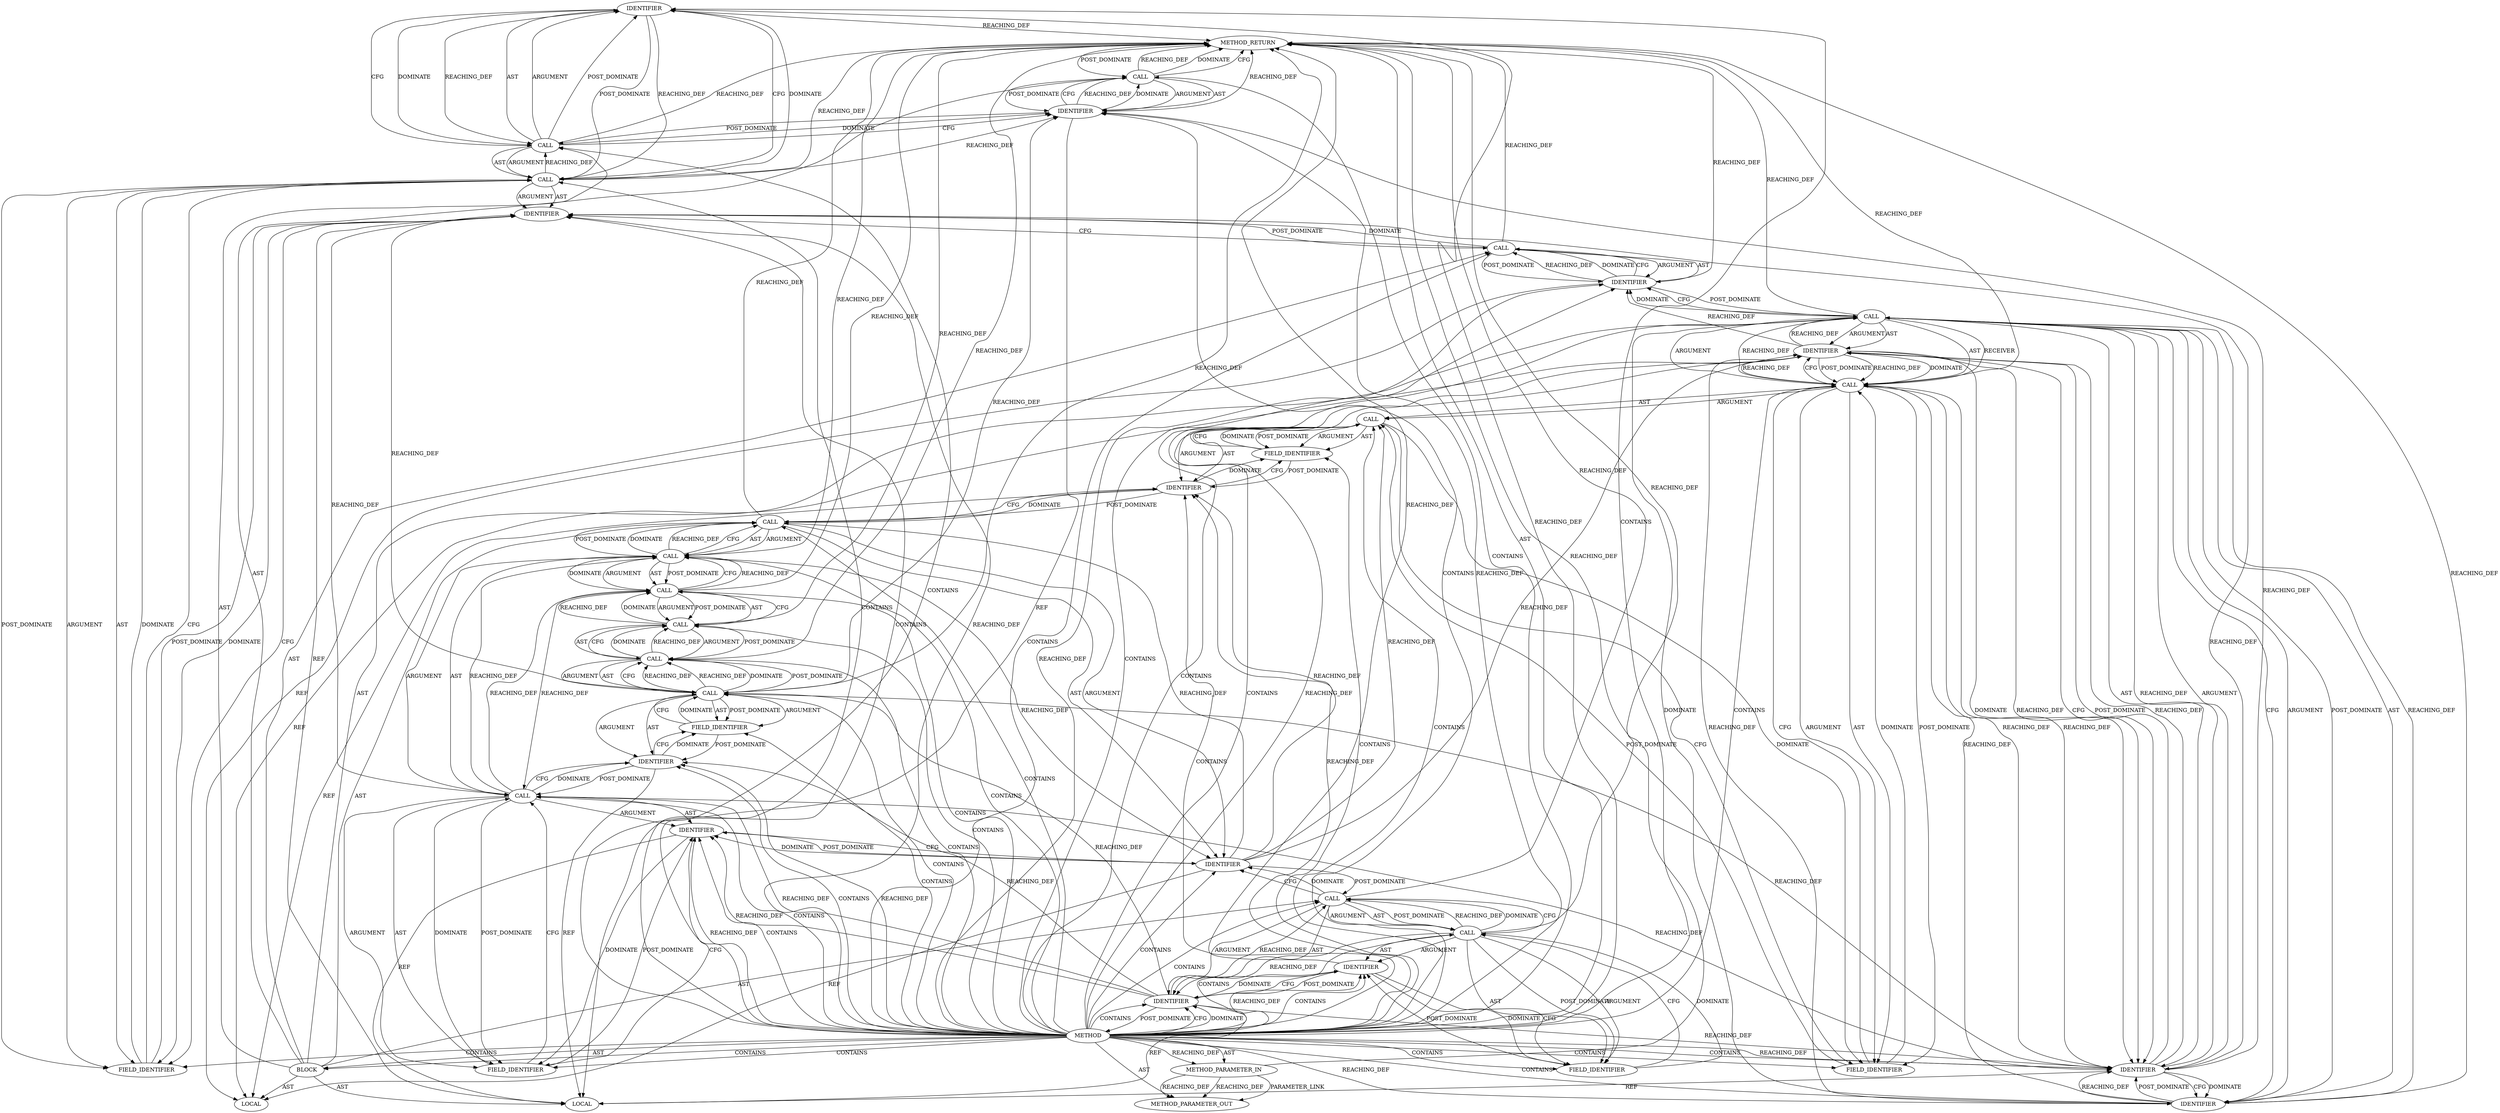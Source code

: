 digraph {
  1000 [label=IDENTIFIER ORDER=2 ARGUMENT_INDEX=2 CODE="NULL" COLUMN_NUMBER=16 LINE_NUMBER=83 TYPE_FULL_NAME="ANY" NAME="NULL"]
  964 [label=METHOD_PARAMETER_IN ORDER=1 CODE="struct work_struct *work" IS_VARIADIC=false COLUMN_NUMBER=36 LINE_NUMBER=68 TYPE_FULL_NAME="work_struct*" EVALUATION_STRATEGY="BY_VALUE" INDEX=1 NAME="work"]
  987 [label=CALL ORDER=1 ARGUMENT_INDEX=1 CODE="netdev->tlsdev_ops" COLUMN_NUMBER=2 METHOD_FULL_NAME="<operator>.indirectFieldAccess" LINE_NUMBER=81 TYPE_FULL_NAME="<empty>" DISPATCH_TYPE="STATIC_DISPATCH" SIGNATURE="" NAME="<operator>.indirectFieldAccess"]
  982 [label=CALL ORDER=1 ARGUMENT_INDEX=1 CODE="ctx->refcount" COLUMN_NUMBER=25 METHOD_FULL_NAME="<operator>.indirectFieldAccess" LINE_NUMBER=79 TYPE_FULL_NAME="<empty>" DISPATCH_TYPE="STATIC_DISPATCH" SIGNATURE="" NAME="<operator>.indirectFieldAccess"]
  975 [label=CALL ORDER=2 ARGUMENT_INDEX=2 CODE="rcu_dereference_protected(ctx->netdev,
					   !refcount_read(&ctx->refcount))" COLUMN_NUMBER=11 METHOD_FULL_NAME="rcu_dereference_protected" LINE_NUMBER=78 TYPE_FULL_NAME="<empty>" DISPATCH_TYPE="STATIC_DISPATCH" SIGNATURE="" NAME="rcu_dereference_protected"]
  21282 [label=METHOD_PARAMETER_OUT ORDER=1 CODE="struct work_struct *work" IS_VARIADIC=false COLUMN_NUMBER=36 LINE_NUMBER=68 TYPE_FULL_NAME="work_struct*" EVALUATION_STRATEGY="BY_VALUE" INDEX=1 NAME="work"]
  989 [label=FIELD_IDENTIFIER ORDER=2 ARGUMENT_INDEX=2 CODE="tlsdev_ops" COLUMN_NUMBER=2 LINE_NUMBER=81 CANONICAL_NAME="tlsdev_ops"]
  985 [label=CALL ORDER=5 ARGUMENT_INDEX=-1 CODE="netdev->tlsdev_ops->tls_dev_del(netdev, ctx, TLS_OFFLOAD_CTX_DIR_TX)" COLUMN_NUMBER=2 METHOD_FULL_NAME="tls_dev_del" LINE_NUMBER=81 TYPE_FULL_NAME="<empty>" DISPATCH_TYPE="STATIC_DISPATCH" SIGNATURE="" NAME="tls_dev_del"]
  966 [label=LOCAL ORDER=1 CODE="struct tls_context* ctx" COLUMN_NUMBER=21 LINE_NUMBER=72 TYPE_FULL_NAME="tls_context*" NAME="ctx"]
  979 [label=CALL ORDER=2 ARGUMENT_INDEX=2 CODE="!refcount_read(&ctx->refcount)" COLUMN_NUMBER=9 METHOD_FULL_NAME="<operator>.logicalNot" LINE_NUMBER=79 TYPE_FULL_NAME="<empty>" DISPATCH_TYPE="STATIC_DISPATCH" SIGNATURE="" NAME="<operator>.logicalNot"]
  978 [label=FIELD_IDENTIFIER ORDER=2 ARGUMENT_INDEX=2 CODE="netdev" COLUMN_NUMBER=37 LINE_NUMBER=78 CANONICAL_NAME="netdev"]
  991 [label=IDENTIFIER ORDER=2 ARGUMENT_INDEX=1 CODE="netdev" COLUMN_NUMBER=34 LINE_NUMBER=81 TYPE_FULL_NAME="net_device*" NAME="netdev"]
  1001 [label=CALL ORDER=8 ARGUMENT_INDEX=-1 CODE="tls_device_free_ctx(ctx)" COLUMN_NUMBER=2 METHOD_FULL_NAME="tls_device_free_ctx" LINE_NUMBER=84 TYPE_FULL_NAME="<empty>" DISPATCH_TYPE="STATIC_DISPATCH" SIGNATURE="" NAME="tls_device_free_ctx"]
  969 [label=CALL ORDER=2 ARGUMENT_INDEX=2 CODE="offload_ctx->ctx" COLUMN_NUMBER=28 METHOD_FULL_NAME="<operator>.indirectFieldAccess" LINE_NUMBER=72 TYPE_FULL_NAME="<empty>" DISPATCH_TYPE="STATIC_DISPATCH" SIGNATURE="" NAME="<operator>.indirectFieldAccess"]
  990 [label=FIELD_IDENTIFIER ORDER=2 ARGUMENT_INDEX=2 CODE="tls_dev_del" COLUMN_NUMBER=2 LINE_NUMBER=81 CANONICAL_NAME="tls_dev_del"]
  977 [label=IDENTIFIER ORDER=1 ARGUMENT_INDEX=1 CODE="ctx" COLUMN_NUMBER=37 LINE_NUMBER=78 TYPE_FULL_NAME="tls_context*" NAME="ctx"]
  1003 [label=METHOD_RETURN ORDER=3 CODE="RET" COLUMN_NUMBER=1 LINE_NUMBER=68 TYPE_FULL_NAME="void" EVALUATION_STRATEGY="BY_VALUE"]
  963 [label=METHOD COLUMN_NUMBER=1 LINE_NUMBER=68 COLUMN_NUMBER_END=1 IS_EXTERNAL=false SIGNATURE="void tls_device_tx_del_task (work_struct*)" NAME="tls_device_tx_del_task" AST_PARENT_TYPE="TYPE_DECL" AST_PARENT_FULL_NAME="tls_device.c:<global>" ORDER=8 CODE="static void tls_device_tx_del_task(struct work_struct *work)
{
	struct tls_offload_context_tx *offload_ctx =
		container_of(work, struct tls_offload_context_tx, destruct_work);
	struct tls_context *ctx = offload_ctx->ctx;
	struct net_device *netdev;

	/* Safe, because this is the destroy flow, refcount is 0, so
	 * tls_device_down can't store this field in parallel.
	 */
	netdev = rcu_dereference_protected(ctx->netdev,
					   !refcount_read(&ctx->refcount));

	netdev->tlsdev_ops->tls_dev_del(netdev, ctx, TLS_OFFLOAD_CTX_DIR_TX);
	dev_put(netdev);
	ctx->netdev = NULL;
	tls_device_free_ctx(ctx);
}" FULL_NAME="tls_device_tx_del_task" LINE_NUMBER_END=85 FILENAME="tls_device.c"]
  976 [label=CALL ORDER=1 ARGUMENT_INDEX=1 CODE="ctx->netdev" COLUMN_NUMBER=37 METHOD_FULL_NAME="<operator>.indirectFieldAccess" LINE_NUMBER=78 TYPE_FULL_NAME="<empty>" DISPATCH_TYPE="STATIC_DISPATCH" SIGNATURE="" NAME="<operator>.indirectFieldAccess"]
  986 [label=CALL ORDER=1 ARGUMENT_INDEX=0 CODE="netdev->tlsdev_ops->tls_dev_del" COLUMN_NUMBER=2 METHOD_FULL_NAME="<operator>.indirectFieldAccess" LINE_NUMBER=81 TYPE_FULL_NAME="<empty>" DISPATCH_TYPE="STATIC_DISPATCH" SIGNATURE="" NAME="<operator>.indirectFieldAccess"]
  997 [label=CALL ORDER=1 ARGUMENT_INDEX=1 CODE="ctx->netdev" COLUMN_NUMBER=2 METHOD_FULL_NAME="<operator>.indirectFieldAccess" LINE_NUMBER=83 TYPE_FULL_NAME="<empty>" DISPATCH_TYPE="STATIC_DISPATCH" SIGNATURE="" NAME="<operator>.indirectFieldAccess"]
  965 [label=BLOCK ORDER=2 ARGUMENT_INDEX=-1 CODE="{
	struct tls_offload_context_tx *offload_ctx =
		container_of(work, struct tls_offload_context_tx, destruct_work);
	struct tls_context *ctx = offload_ctx->ctx;
	struct net_device *netdev;

	/* Safe, because this is the destroy flow, refcount is 0, so
	 * tls_device_down can't store this field in parallel.
	 */
	netdev = rcu_dereference_protected(ctx->netdev,
					   !refcount_read(&ctx->refcount));

	netdev->tlsdev_ops->tls_dev_del(netdev, ctx, TLS_OFFLOAD_CTX_DIR_TX);
	dev_put(netdev);
	ctx->netdev = NULL;
	tls_device_free_ctx(ctx);
}" COLUMN_NUMBER=1 LINE_NUMBER=69 TYPE_FULL_NAME="void"]
  984 [label=FIELD_IDENTIFIER ORDER=2 ARGUMENT_INDEX=2 CODE="refcount" COLUMN_NUMBER=25 LINE_NUMBER=79 CANONICAL_NAME="refcount"]
  983 [label=IDENTIFIER ORDER=1 ARGUMENT_INDEX=1 CODE="ctx" COLUMN_NUMBER=25 LINE_NUMBER=79 TYPE_FULL_NAME="tls_context*" NAME="ctx"]
  981 [label=CALL ORDER=1 ARGUMENT_INDEX=1 CODE="&ctx->refcount" COLUMN_NUMBER=24 METHOD_FULL_NAME="<operator>.addressOf" LINE_NUMBER=79 TYPE_FULL_NAME="<empty>" DISPATCH_TYPE="STATIC_DISPATCH" SIGNATURE="" NAME="<operator>.addressOf"]
  980 [label=CALL ORDER=1 ARGUMENT_INDEX=1 CODE="refcount_read(&ctx->refcount)" COLUMN_NUMBER=10 METHOD_FULL_NAME="refcount_read" LINE_NUMBER=79 TYPE_FULL_NAME="<empty>" DISPATCH_TYPE="STATIC_DISPATCH" SIGNATURE="" NAME="refcount_read"]
  974 [label=IDENTIFIER ORDER=1 ARGUMENT_INDEX=1 CODE="netdev" COLUMN_NUMBER=2 LINE_NUMBER=78 TYPE_FULL_NAME="net_device*" NAME="netdev"]
  992 [label=IDENTIFIER ORDER=3 ARGUMENT_INDEX=2 CODE="ctx" COLUMN_NUMBER=42 LINE_NUMBER=81 TYPE_FULL_NAME="tls_context*" NAME="ctx"]
  993 [label=IDENTIFIER ORDER=4 ARGUMENT_INDEX=3 CODE="TLS_OFFLOAD_CTX_DIR_TX" COLUMN_NUMBER=47 LINE_NUMBER=81 TYPE_FULL_NAME="ANY" NAME="TLS_OFFLOAD_CTX_DIR_TX"]
  971 [label=FIELD_IDENTIFIER ORDER=2 ARGUMENT_INDEX=2 CODE="ctx" COLUMN_NUMBER=28 LINE_NUMBER=72 CANONICAL_NAME="ctx"]
  996 [label=CALL ORDER=7 ARGUMENT_INDEX=-1 CODE="ctx->netdev = NULL" COLUMN_NUMBER=2 METHOD_FULL_NAME="<operator>.assignment" LINE_NUMBER=83 TYPE_FULL_NAME="<empty>" DISPATCH_TYPE="STATIC_DISPATCH" SIGNATURE="" NAME="<operator>.assignment"]
  972 [label=LOCAL ORDER=3 CODE="struct net_device* netdev" COLUMN_NUMBER=20 LINE_NUMBER=73 TYPE_FULL_NAME="net_device*" NAME="netdev"]
  967 [label=CALL ORDER=2 ARGUMENT_INDEX=-1 CODE="*ctx = offload_ctx->ctx" COLUMN_NUMBER=21 METHOD_FULL_NAME="<operator>.assignment" LINE_NUMBER=72 TYPE_FULL_NAME="<empty>" DISPATCH_TYPE="STATIC_DISPATCH" SIGNATURE="" NAME="<operator>.assignment"]
  968 [label=IDENTIFIER ORDER=1 ARGUMENT_INDEX=1 CODE="ctx" COLUMN_NUMBER=22 LINE_NUMBER=72 TYPE_FULL_NAME="tls_context*" NAME="ctx"]
  970 [label=IDENTIFIER ORDER=1 ARGUMENT_INDEX=1 CODE="offload_ctx" COLUMN_NUMBER=28 LINE_NUMBER=72 TYPE_FULL_NAME="ANY" NAME="offload_ctx"]
  994 [label=CALL ORDER=6 ARGUMENT_INDEX=-1 CODE="dev_put(netdev)" COLUMN_NUMBER=2 METHOD_FULL_NAME="dev_put" LINE_NUMBER=82 TYPE_FULL_NAME="<empty>" DISPATCH_TYPE="STATIC_DISPATCH" SIGNATURE="" NAME="dev_put"]
  999 [label=FIELD_IDENTIFIER ORDER=2 ARGUMENT_INDEX=2 CODE="netdev" COLUMN_NUMBER=2 LINE_NUMBER=83 CANONICAL_NAME="netdev"]
  1002 [label=IDENTIFIER ORDER=1 ARGUMENT_INDEX=1 CODE="ctx" COLUMN_NUMBER=22 LINE_NUMBER=84 TYPE_FULL_NAME="tls_context*" NAME="ctx"]
  988 [label=IDENTIFIER ORDER=1 ARGUMENT_INDEX=1 CODE="netdev" COLUMN_NUMBER=2 LINE_NUMBER=81 TYPE_FULL_NAME="net_device*" NAME="netdev"]
  973 [label=CALL ORDER=4 ARGUMENT_INDEX=-1 CODE="netdev = rcu_dereference_protected(ctx->netdev,
					   !refcount_read(&ctx->refcount))" COLUMN_NUMBER=2 METHOD_FULL_NAME="<operator>.assignment" LINE_NUMBER=78 TYPE_FULL_NAME="<empty>" DISPATCH_TYPE="STATIC_DISPATCH" SIGNATURE="" NAME="<operator>.assignment"]
  998 [label=IDENTIFIER ORDER=1 ARGUMENT_INDEX=1 CODE="ctx" COLUMN_NUMBER=2 LINE_NUMBER=83 TYPE_FULL_NAME="tls_context*" NAME="ctx"]
  995 [label=IDENTIFIER ORDER=1 ARGUMENT_INDEX=1 CODE="netdev" COLUMN_NUMBER=10 LINE_NUMBER=82 TYPE_FULL_NAME="net_device*" NAME="netdev"]
  963 -> 997 [label=CONTAINS ]
  967 -> 974 [label=CFG ]
  975 -> 979 [label=ARGUMENT ]
  976 -> 977 [label=AST ]
  963 -> 988 [label=REACHING_DEF VARIABLE=""]
  984 -> 983 [label=POST_DOMINATE ]
  963 -> 998 [label=CONTAINS ]
  963 -> 965 [label=CONTAINS ]
  963 -> 979 [label=CONTAINS ]
  969 -> 967 [label=REACHING_DEF VARIABLE="offload_ctx->ctx"]
  996 -> 1002 [label=DOMINATE ]
  993 -> 992 [label=REACHING_DEF VARIABLE="TLS_OFFLOAD_CTX_DIR_TX"]
  973 -> 1003 [label=REACHING_DEF VARIABLE="netdev = rcu_dereference_protected(ctx->netdev,
					   !refcount_read(&ctx->refcount))"]
  997 -> 999 [label=POST_DOMINATE ]
  991 -> 986 [label=POST_DOMINATE ]
  1003 -> 1001 [label=POST_DOMINATE ]
  983 -> 966 [label=REF ]
  963 -> 989 [label=CONTAINS ]
  995 -> 985 [label=POST_DOMINATE ]
  974 -> 988 [label=REACHING_DEF VARIABLE="netdev"]
  963 -> 984 [label=CONTAINS ]
  963 -> 970 [label=REACHING_DEF VARIABLE=""]
  1001 -> 1003 [label=REACHING_DEF VARIABLE="tls_device_free_ctx(ctx)"]
  963 -> 995 [label=REACHING_DEF VARIABLE=""]
  963 -> 968 [label=CFG ]
  990 -> 987 [label=POST_DOMINATE ]
  993 -> 992 [label=POST_DOMINATE ]
  981 -> 980 [label=CFG ]
  968 -> 970 [label=CFG ]
  970 -> 971 [label=DOMINATE ]
  998 -> 994 [label=POST_DOMINATE ]
  982 -> 983 [label=ARGUMENT ]
  985 -> 986 [label=ARGUMENT ]
  979 -> 976 [label=REACHING_DEF VARIABLE="!refcount_read(&ctx->refcount)"]
  976 -> 978 [label=ARGUMENT ]
  980 -> 981 [label=ARGUMENT ]
  996 -> 1000 [label=AST ]
  965 -> 1001 [label=AST ]
  982 -> 1003 [label=REACHING_DEF VARIABLE="ctx->refcount"]
  1001 -> 1002 [label=ARGUMENT ]
  980 -> 981 [label=AST ]
  994 -> 995 [label=ARGUMENT ]
  988 -> 989 [label=DOMINATE ]
  963 -> 964 [label=REACHING_DEF VARIABLE=""]
  994 -> 995 [label=AST ]
  994 -> 1003 [label=REACHING_DEF VARIABLE="dev_put(netdev)"]
  985 -> 1003 [label=REACHING_DEF VARIABLE="netdev->tlsdev_ops->tls_dev_del(netdev, ctx, TLS_OFFLOAD_CTX_DIR_TX)"]
  964 -> 1003 [label=REACHING_DEF VARIABLE="work"]
  969 -> 1003 [label=REACHING_DEF VARIABLE="offload_ctx->ctx"]
  986 -> 991 [label=DOMINATE ]
  974 -> 991 [label=REACHING_DEF VARIABLE="netdev"]
  963 -> 975 [label=CONTAINS ]
  985 -> 993 [label=ARGUMENT ]
  981 -> 980 [label=DOMINATE ]
  963 -> 999 [label=CONTAINS ]
  985 -> 986 [label=AST ]
  988 -> 973 [label=POST_DOMINATE ]
  968 -> 983 [label=REACHING_DEF VARIABLE="ctx"]
  963 -> 983 [label=CONTAINS ]
  969 -> 970 [label=AST ]
  965 -> 966 [label=AST ]
  979 -> 980 [label=ARGUMENT ]
  981 -> 982 [label=AST ]
  969 -> 970 [label=ARGUMENT ]
  963 -> 993 [label=REACHING_DEF VARIABLE=""]
  979 -> 975 [label=CFG ]
  963 -> 973 [label=CONTAINS ]
  979 -> 975 [label=REACHING_DEF VARIABLE="!refcount_read(&ctx->refcount)"]
  963 -> 976 [label=CONTAINS ]
  967 -> 1003 [label=REACHING_DEF VARIABLE="*ctx = offload_ctx->ctx"]
  968 -> 982 [label=REACHING_DEF VARIABLE="ctx"]
  963 -> 992 [label=CONTAINS ]
  967 -> 968 [label=AST ]
  997 -> 998 [label=AST ]
  1001 -> 1002 [label=AST ]
  976 -> 983 [label=CFG ]
  968 -> 967 [label=REACHING_DEF VARIABLE="ctx"]
  967 -> 968 [label=ARGUMENT ]
  986 -> 991 [label=REACHING_DEF VARIABLE="netdev->tlsdev_ops->tls_dev_del"]
  992 -> 986 [label=REACHING_DEF VARIABLE="ctx"]
  974 -> 977 [label=CFG ]
  963 -> 977 [label=REACHING_DEF VARIABLE=""]
  967 -> 969 [label=POST_DOMINATE ]
  991 -> 986 [label=REACHING_DEF VARIABLE="netdev"]
  963 -> 996 [label=CONTAINS ]
  963 -> 983 [label=REACHING_DEF VARIABLE=""]
  981 -> 1003 [label=REACHING_DEF VARIABLE="&ctx->refcount"]
  992 -> 985 [label=REACHING_DEF VARIABLE="ctx"]
  987 -> 988 [label=AST ]
  968 -> 970 [label=DOMINATE ]
  1000 -> 1003 [label=REACHING_DEF VARIABLE="NULL"]
  1002 -> 966 [label=REF ]
  963 -> 993 [label=CONTAINS ]
  982 -> 998 [label=REACHING_DEF VARIABLE="ctx->refcount"]
  985 -> 991 [label=ARGUMENT ]
  968 -> 992 [label=REACHING_DEF VARIABLE="ctx"]
  977 -> 966 [label=REF ]
  963 -> 987 [label=CONTAINS ]
  982 -> 981 [label=CFG ]
  968 -> 966 [label=REF ]
  997 -> 999 [label=ARGUMENT ]
  976 -> 992 [label=REACHING_DEF VARIABLE="ctx->netdev"]
  979 -> 980 [label=POST_DOMINATE ]
  963 -> 1000 [label=REACHING_DEF VARIABLE=""]
  963 -> 968 [label=DOMINATE ]
  997 -> 999 [label=AST ]
  973 -> 988 [label=CFG ]
  981 -> 982 [label=POST_DOMINATE ]
  969 -> 967 [label=DOMINATE ]
  982 -> 984 [label=AST ]
  977 -> 978 [label=CFG ]
  985 -> 995 [label=DOMINATE ]
  967 -> 969 [label=ARGUMENT ]
  975 -> 973 [label=DOMINATE ]
  968 -> 963 [label=POST_DOMINATE ]
  963 -> 1000 [label=CONTAINS ]
  973 -> 975 [label=AST ]
  987 -> 990 [label=CFG ]
  995 -> 994 [label=REACHING_DEF VARIABLE="netdev"]
  963 -> 986 [label=CONTAINS ]
  997 -> 996 [label=REACHING_DEF VARIABLE="ctx->netdev"]
  967 -> 969 [label=AST ]
  963 -> 965 [label=AST ]
  985 -> 992 [label=ARGUMENT ]
  990 -> 986 [label=CFG ]
  996 -> 1000 [label=ARGUMENT ]
  969 -> 971 [label=AST ]
  987 -> 988 [label=ARGUMENT ]
  985 -> 986 [label=RECEIVER ]
  986 -> 985 [label=REACHING_DEF VARIABLE="netdev->tlsdev_ops->tls_dev_del"]
  975 -> 976 [label=ARGUMENT ]
  978 -> 976 [label=DOMINATE ]
  996 -> 1002 [label=CFG ]
  964 -> 21282 [label=PARAMETER_LINK ]
  982 -> 981 [label=REACHING_DEF VARIABLE="ctx->refcount"]
  982 -> 981 [label=REACHING_DEF VARIABLE="ctx->refcount"]
  965 -> 967 [label=AST ]
  982 -> 984 [label=POST_DOMINATE ]
  973 -> 975 [label=POST_DOMINATE ]
  993 -> 985 [label=CFG ]
  963 -> 970 [label=CONTAINS ]
  969 -> 968 [label=REACHING_DEF VARIABLE="offload_ctx->ctx"]
  963 -> 21282 [label=AST ]
  969 -> 967 [label=CFG ]
  981 -> 982 [label=ARGUMENT ]
  975 -> 1003 [label=REACHING_DEF VARIABLE="rcu_dereference_protected(ctx->netdev,
					   !refcount_read(&ctx->refcount))"]
  997 -> 1003 [label=REACHING_DEF VARIABLE="ctx->netdev"]
  985 -> 991 [label=AST ]
  963 -> 991 [label=REACHING_DEF VARIABLE=""]
  992 -> 991 [label=POST_DOMINATE ]
  992 -> 993 [label=CFG ]
  977 -> 974 [label=POST_DOMINATE ]
  987 -> 989 [label=POST_DOMINATE ]
  996 -> 997 [label=ARGUMENT ]
  987 -> 990 [label=DOMINATE ]
  982 -> 984 [label=ARGUMENT ]
  1002 -> 1003 [label=REACHING_DEF VARIABLE="ctx"]
  976 -> 975 [label=REACHING_DEF VARIABLE="ctx->netdev"]
  1002 -> 1001 [label=CFG ]
  963 -> 969 [label=CONTAINS ]
  973 -> 974 [label=ARGUMENT ]
  988 -> 989 [label=CFG ]
  992 -> 991 [label=REACHING_DEF VARIABLE="ctx"]
  999 -> 997 [label=DOMINATE ]
  995 -> 994 [label=DOMINATE ]
  992 -> 998 [label=REACHING_DEF VARIABLE="ctx"]
  992 -> 993 [label=DOMINATE ]
  986 -> 991 [label=CFG ]
  963 -> 985 [label=CONTAINS ]
  974 -> 987 [label=REACHING_DEF VARIABLE="netdev"]
  997 -> 1000 [label=CFG ]
  970 -> 968 [label=POST_DOMINATE ]
  1000 -> 997 [label=POST_DOMINATE ]
  964 -> 21282 [label=REACHING_DEF VARIABLE="work"]
  964 -> 21282 [label=REACHING_DEF VARIABLE="work"]
  1002 -> 1001 [label=REACHING_DEF VARIABLE="ctx"]
  1000 -> 996 [label=CFG ]
  989 -> 987 [label=CFG ]
  963 -> 982 [label=CONTAINS ]
  986 -> 990 [label=ARGUMENT ]
  968 -> 977 [label=REACHING_DEF VARIABLE="ctx"]
  984 -> 982 [label=CFG ]
  982 -> 992 [label=REACHING_DEF VARIABLE="ctx->refcount"]
  971 -> 969 [label=CFG ]
  993 -> 986 [label=REACHING_DEF VARIABLE="TLS_OFFLOAD_CTX_DIR_TX"]
  975 -> 973 [label=REACHING_DEF VARIABLE="rcu_dereference_protected(ctx->netdev,
					   !refcount_read(&ctx->refcount))"]
  987 -> 989 [label=ARGUMENT ]
  963 -> 998 [label=REACHING_DEF VARIABLE=""]
  992 -> 966 [label=REF ]
  963 -> 1002 [label=REACHING_DEF VARIABLE=""]
  963 -> 992 [label=REACHING_DEF VARIABLE=""]
  963 -> 967 [label=CONTAINS ]
  999 -> 998 [label=POST_DOMINATE ]
  978 -> 976 [label=CFG ]
  963 -> 990 [label=CONTAINS ]
  963 -> 974 [label=CONTAINS ]
  996 -> 1003 [label=REACHING_DEF VARIABLE="ctx->netdev = NULL"]
  974 -> 972 [label=REF ]
  980 -> 979 [label=CFG ]
  980 -> 979 [label=REACHING_DEF VARIABLE="refcount_read(&ctx->refcount)"]
  985 -> 993 [label=POST_DOMINATE ]
  1002 -> 996 [label=POST_DOMINATE ]
  976 -> 979 [label=REACHING_DEF VARIABLE="ctx->netdev"]
  976 -> 998 [label=REACHING_DEF VARIABLE="ctx->netdev"]
  963 -> 995 [label=CONTAINS ]
  999 -> 997 [label=CFG ]
  997 -> 1002 [label=REACHING_DEF VARIABLE="ctx->netdev"]
  990 -> 986 [label=DOMINATE ]
  982 -> 983 [label=AST ]
  986 -> 990 [label=POST_DOMINATE ]
  980 -> 979 [label=DOMINATE ]
  971 -> 969 [label=DOMINATE ]
  986 -> 987 [label=AST ]
  975 -> 976 [label=AST ]
  991 -> 992 [label=DOMINATE ]
  996 -> 997 [label=AST ]
  975 -> 979 [label=AST ]
  974 -> 967 [label=POST_DOMINATE ]
  993 -> 991 [label=REACHING_DEF VARIABLE="TLS_OFFLOAD_CTX_DIR_TX"]
  973 -> 974 [label=AST ]
  1000 -> 997 [label=REACHING_DEF VARIABLE="NULL"]
  1000 -> 996 [label=DOMINATE ]
  963 -> 1003 [label=AST ]
  973 -> 975 [label=ARGUMENT ]
  989 -> 987 [label=DOMINATE ]
  975 -> 973 [label=CFG ]
  993 -> 1003 [label=REACHING_DEF VARIABLE="TLS_OFFLOAD_CTX_DIR_TX"]
  1002 -> 1001 [label=DOMINATE ]
  969 -> 971 [label=POST_DOMINATE ]
  980 -> 1003 [label=REACHING_DEF VARIABLE="refcount_read(&ctx->refcount)"]
  969 -> 971 [label=ARGUMENT ]
  991 -> 992 [label=REACHING_DEF VARIABLE="netdev"]
  963 -> 978 [label=CONTAINS ]
  963 -> 981 [label=CONTAINS ]
  963 -> 977 [label=CONTAINS ]
  979 -> 980 [label=AST ]
  967 -> 974 [label=DOMINATE ]
  993 -> 985 [label=REACHING_DEF VARIABLE="TLS_OFFLOAD_CTX_DIR_TX"]
  963 -> 994 [label=CONTAINS ]
  982 -> 981 [label=DOMINATE ]
  963 -> 991 [label=CONTAINS ]
  991 -> 995 [label=REACHING_DEF VARIABLE="netdev"]
  973 -> 988 [label=DOMINATE ]
  995 -> 1003 [label=REACHING_DEF VARIABLE="netdev"]
  976 -> 983 [label=DOMINATE ]
  971 -> 970 [label=POST_DOMINATE ]
  963 -> 980 [label=CONTAINS ]
  965 -> 996 [label=AST ]
  985 -> 992 [label=AST ]
  997 -> 1000 [label=DOMINATE ]
  994 -> 998 [label=DOMINATE ]
  991 -> 972 [label=REF ]
  974 -> 977 [label=DOMINATE ]
  986 -> 992 [label=REACHING_DEF VARIABLE="netdev->tlsdev_ops->tls_dev_del"]
  985 -> 993 [label=AST ]
  982 -> 1002 [label=REACHING_DEF VARIABLE="ctx->refcount"]
  968 -> 976 [label=REACHING_DEF VARIABLE="ctx"]
  1000 -> 996 [label=REACHING_DEF VARIABLE="NULL"]
  979 -> 1003 [label=REACHING_DEF VARIABLE="!refcount_read(&ctx->refcount)"]
  970 -> 971 [label=CFG ]
  965 -> 973 [label=AST ]
  983 -> 984 [label=CFG ]
  994 -> 995 [label=POST_DOMINATE ]
  1001 -> 1003 [label=DOMINATE ]
  994 -> 998 [label=CFG ]
  991 -> 992 [label=CFG ]
  963 -> 964 [label=AST ]
  998 -> 999 [label=CFG ]
  992 -> 1002 [label=REACHING_DEF VARIABLE="ctx"]
  988 -> 972 [label=REF ]
  981 -> 980 [label=REACHING_DEF VARIABLE="&ctx->refcount"]
  1001 -> 1002 [label=POST_DOMINATE ]
  980 -> 981 [label=POST_DOMINATE ]
  963 -> 1002 [label=CONTAINS ]
  979 -> 975 [label=DOMINATE ]
  983 -> 984 [label=DOMINATE ]
  976 -> 978 [label=POST_DOMINATE ]
  986 -> 1003 [label=REACHING_DEF VARIABLE="netdev->tlsdev_ops->tls_dev_del"]
  998 -> 966 [label=REF ]
  996 -> 1000 [label=POST_DOMINATE ]
  985 -> 995 [label=CFG ]
  993 -> 985 [label=DOMINATE ]
  998 -> 999 [label=DOMINATE ]
  974 -> 973 [label=REACHING_DEF VARIABLE="netdev"]
  991 -> 985 [label=REACHING_DEF VARIABLE="netdev"]
  975 -> 979 [label=POST_DOMINATE ]
  986 -> 990 [label=AST ]
  987 -> 989 [label=AST ]
  986 -> 987 [label=ARGUMENT ]
  984 -> 982 [label=DOMINATE ]
  976 -> 977 [label=ARGUMENT ]
  963 -> 988 [label=CONTAINS ]
  995 -> 994 [label=CFG ]
  975 -> 974 [label=REACHING_DEF VARIABLE="rcu_dereference_protected(ctx->netdev,
					   !refcount_read(&ctx->refcount))"]
  965 -> 994 [label=AST ]
  963 -> 968 [label=CONTAINS ]
  965 -> 972 [label=AST ]
  965 -> 985 [label=AST ]
  970 -> 1003 [label=REACHING_DEF VARIABLE="offload_ctx"]
  997 -> 998 [label=ARGUMENT ]
  989 -> 988 [label=POST_DOMINATE ]
  978 -> 977 [label=POST_DOMINATE ]
  983 -> 976 [label=POST_DOMINATE ]
  963 -> 1001 [label=CONTAINS ]
  976 -> 978 [label=AST ]
  1001 -> 1003 [label=CFG ]
  977 -> 978 [label=DOMINATE ]
  995 -> 972 [label=REF ]
  963 -> 971 [label=CONTAINS ]
}
